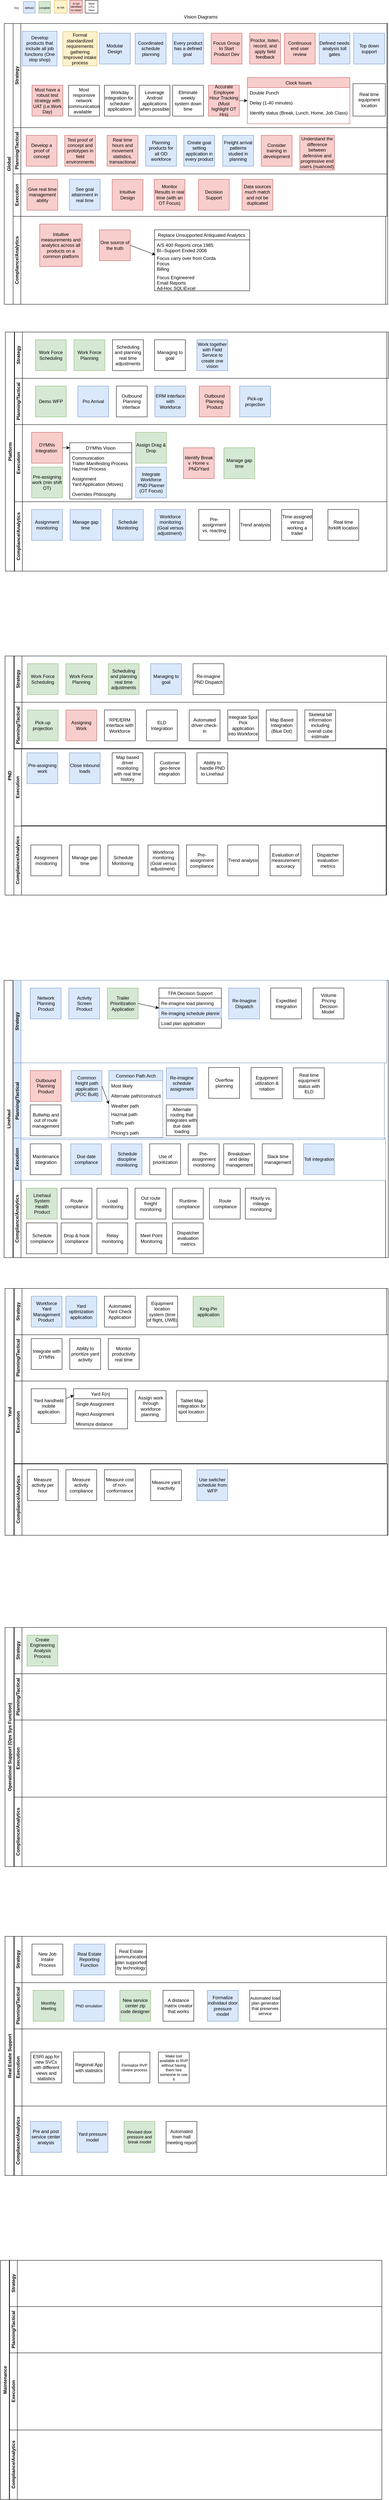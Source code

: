 <mxfile version="14.8.0" type="github">
  <diagram id="prtHgNgQTEPvFCAcTncT" name="Page-1">
    <mxGraphModel dx="1221" dy="645" grid="1" gridSize="10" guides="1" tooltips="1" connect="1" arrows="1" fold="1" page="1" pageScale="1" pageWidth="1169" pageHeight="827" math="0" shadow="0">
      <root>
        <mxCell id="0" />
        <mxCell id="1" parent="0" />
        <mxCell id="YpiswbPUXittL1wo25aG-7" value="Global" style="swimlane;horizontal=0;" parent="1" vertex="1">
          <mxGeometry x="80" y="80" width="995" height="728" as="geometry" />
        </mxCell>
        <mxCell id="YpiswbPUXittL1wo25aG-3" value="Strategy" style="swimlane;html=1;startSize=20;horizontal=0;" parent="YpiswbPUXittL1wo25aG-7" vertex="1">
          <mxGeometry x="23" width="970" height="270" as="geometry" />
        </mxCell>
        <mxCell id="aJCjJeXkYi-TB71Nvnjo-6" value="Develop products that include all job functions (One stop shop)" style="whiteSpace=wrap;html=1;aspect=fixed;fillColor=#dae8fc;strokeColor=#6c8ebf;" parent="YpiswbPUXittL1wo25aG-3" vertex="1">
          <mxGeometry x="24" y="20" width="90" height="90" as="geometry" />
        </mxCell>
        <mxCell id="aJCjJeXkYi-TB71Nvnjo-7" value="Modular Design" style="whiteSpace=wrap;html=1;aspect=fixed;fillColor=#dae8fc;strokeColor=#6c8ebf;" parent="YpiswbPUXittL1wo25aG-3" vertex="1">
          <mxGeometry x="224" y="25" width="80" height="80" as="geometry" />
        </mxCell>
        <mxCell id="aJCjJeXkYi-TB71Nvnjo-8" value="Coordinated schedule planning" style="whiteSpace=wrap;html=1;aspect=fixed;fillColor=#dae8fc;strokeColor=#6c8ebf;" parent="YpiswbPUXittL1wo25aG-3" vertex="1">
          <mxGeometry x="317" y="25" width="80" height="80" as="geometry" />
        </mxCell>
        <mxCell id="aJCjJeXkYi-TB71Nvnjo-10" value="Every product has a defined goal&amp;nbsp;" style="whiteSpace=wrap;html=1;aspect=fixed;fillColor=#dae8fc;strokeColor=#6c8ebf;" parent="YpiswbPUXittL1wo25aG-3" vertex="1">
          <mxGeometry x="414" y="25" width="80" height="80" as="geometry" />
        </mxCell>
        <mxCell id="aJCjJeXkYi-TB71Nvnjo-11" value="Focus Group to Start Product Dev" style="whiteSpace=wrap;html=1;aspect=fixed;fillColor=#f8cecc;strokeColor=#b85450;" parent="YpiswbPUXittL1wo25aG-3" vertex="1">
          <mxGeometry x="514" y="25" width="80" height="80" as="geometry" />
        </mxCell>
        <mxCell id="aJCjJeXkYi-TB71Nvnjo-12" value="Continuous end user review" style="whiteSpace=wrap;html=1;aspect=fixed;fillColor=#f8cecc;strokeColor=#b85450;" parent="YpiswbPUXittL1wo25aG-3" vertex="1">
          <mxGeometry x="704" y="25" width="80" height="80" as="geometry" />
        </mxCell>
        <mxCell id="aJCjJeXkYi-TB71Nvnjo-13" value="Defined needs analysis toll gates" style="whiteSpace=wrap;html=1;aspect=fixed;fillColor=#dae8fc;strokeColor=#6c8ebf;" parent="YpiswbPUXittL1wo25aG-3" vertex="1">
          <mxGeometry x="794" y="25" width="80" height="80" as="geometry" />
        </mxCell>
        <mxCell id="aJCjJeXkYi-TB71Nvnjo-21" value="Proctor, listen, record, and apply field feedback" style="whiteSpace=wrap;html=1;aspect=fixed;fillColor=#f8cecc;strokeColor=#b85450;" parent="YpiswbPUXittL1wo25aG-3" vertex="1">
          <mxGeometry x="614" y="25" width="80" height="80" as="geometry" />
        </mxCell>
        <mxCell id="aJCjJeXkYi-TB71Nvnjo-22" value="Formal standardized requirements gathering Improved intake process" style="whiteSpace=wrap;html=1;aspect=fixed;fillColor=#fff2cc;strokeColor=#d6b656;" parent="YpiswbPUXittL1wo25aG-3" vertex="1">
          <mxGeometry x="129" y="21" width="89" height="89" as="geometry" />
        </mxCell>
        <mxCell id="aJCjJeXkYi-TB71Nvnjo-31" value="Top down support" style="whiteSpace=wrap;html=1;aspect=fixed;fillColor=#dae8fc;strokeColor=#6c8ebf;" parent="YpiswbPUXittL1wo25aG-3" vertex="1">
          <mxGeometry x="884" y="25" width="80" height="80" as="geometry" />
        </mxCell>
        <mxCell id="aJCjJeXkYi-TB71Nvnjo-227" value="Most responsive network communication available&amp;nbsp;&amp;nbsp;" style="whiteSpace=wrap;html=1;aspect=fixed;" parent="YpiswbPUXittL1wo25aG-3" vertex="1">
          <mxGeometry x="144" y="160" width="80" height="80" as="geometry" />
        </mxCell>
        <mxCell id="aJCjJeXkYi-TB71Nvnjo-184" value="Workday integration for&amp;nbsp; scheduler applications" style="whiteSpace=wrap;html=1;aspect=fixed;" parent="YpiswbPUXittL1wo25aG-3" vertex="1">
          <mxGeometry x="237" y="160" width="80" height="80" as="geometry" />
        </mxCell>
        <mxCell id="aJCjJeXkYi-TB71Nvnjo-236" value="Leverage Android applications when possible" style="whiteSpace=wrap;html=1;aspect=fixed;" parent="YpiswbPUXittL1wo25aG-3" vertex="1">
          <mxGeometry x="327" y="160" width="80" height="80" as="geometry" />
        </mxCell>
        <mxCell id="aJCjJeXkYi-TB71Nvnjo-237" value="Eliminate weekly system down time" style="whiteSpace=wrap;html=1;aspect=fixed;" parent="YpiswbPUXittL1wo25aG-3" vertex="1">
          <mxGeometry x="414" y="160" width="80" height="80" as="geometry" />
        </mxCell>
        <mxCell id="aJCjJeXkYi-TB71Nvnjo-246" value="Accurate Employee Hour Tracking (Must highlight OT Hrs)" style="whiteSpace=wrap;html=1;aspect=fixed;fillColor=#f8cecc;strokeColor=#b85450;" parent="YpiswbPUXittL1wo25aG-3" vertex="1">
          <mxGeometry x="507" y="160" width="80" height="80" as="geometry" />
        </mxCell>
        <mxCell id="aJCjJeXkYi-TB71Nvnjo-247" value="Clock Issues" style="swimlane;fontStyle=0;childLayout=stackLayout;horizontal=1;startSize=26;horizontalStack=0;resizeParent=1;resizeParentMax=0;resizeLast=0;collapsible=1;marginBottom=0;fillColor=#f8cecc;strokeColor=#b85450;" parent="YpiswbPUXittL1wo25aG-3" vertex="1">
          <mxGeometry x="608" y="140" width="266" height="120" as="geometry">
            <mxRectangle x="587" y="140" width="258" height="26" as="alternateBounds" />
          </mxGeometry>
        </mxCell>
        <mxCell id="aJCjJeXkYi-TB71Nvnjo-248" value="Double Punch" style="text;strokeColor=none;fillColor=none;align=left;verticalAlign=top;spacingLeft=4;spacingRight=4;overflow=hidden;rotatable=0;points=[[0,0.5],[1,0.5]];portConstraint=eastwest;" parent="aJCjJeXkYi-TB71Nvnjo-247" vertex="1">
          <mxGeometry y="26" width="266" height="26" as="geometry" />
        </mxCell>
        <mxCell id="aJCjJeXkYi-TB71Nvnjo-249" value="Delay (1-40 minutes)" style="text;strokeColor=none;fillColor=none;align=left;verticalAlign=top;spacingLeft=4;spacingRight=4;overflow=hidden;rotatable=0;points=[[0,0.5],[1,0.5]];portConstraint=eastwest;" parent="aJCjJeXkYi-TB71Nvnjo-247" vertex="1">
          <mxGeometry y="52" width="266" height="26" as="geometry" />
        </mxCell>
        <mxCell id="aJCjJeXkYi-TB71Nvnjo-250" value="Identify status (Break, Lunch, Home, Job Class)&#xa;" style="text;strokeColor=none;fillColor=none;align=left;verticalAlign=top;spacingLeft=4;spacingRight=4;overflow=hidden;rotatable=0;points=[[0,0.5],[1,0.5]];portConstraint=eastwest;" parent="aJCjJeXkYi-TB71Nvnjo-247" vertex="1">
          <mxGeometry y="78" width="266" height="42" as="geometry" />
        </mxCell>
        <mxCell id="aJCjJeXkYi-TB71Nvnjo-245" style="edgeStyle=orthogonalEdgeStyle;rounded=0;orthogonalLoop=1;jettySize=auto;html=1;entryX=0;entryY=0.5;entryDx=0;entryDy=0;" parent="YpiswbPUXittL1wo25aG-3" source="aJCjJeXkYi-TB71Nvnjo-246" target="aJCjJeXkYi-TB71Nvnjo-247" edge="1">
          <mxGeometry relative="1" as="geometry" />
        </mxCell>
        <mxCell id="aJCjJeXkYi-TB71Nvnjo-251" value="Real time equipment location" style="whiteSpace=wrap;html=1;aspect=fixed;" parent="YpiswbPUXittL1wo25aG-3" vertex="1">
          <mxGeometry x="882" y="156" width="84" height="84" as="geometry" />
        </mxCell>
        <mxCell id="3CH9tLDlYlukdjww9sYy-1" value="Must have a robust test strategy with UAT (i.e.Work Day)" style="whiteSpace=wrap;html=1;aspect=fixed;fillColor=#f8cecc;strokeColor=#b85450;" parent="YpiswbPUXittL1wo25aG-3" vertex="1">
          <mxGeometry x="49" y="160" width="80" height="80" as="geometry" />
        </mxCell>
        <mxCell id="YpiswbPUXittL1wo25aG-10" value="Planning/Tactical" style="swimlane;html=1;startSize=20;horizontal=0;" parent="YpiswbPUXittL1wo25aG-7" vertex="1">
          <mxGeometry x="23" y="270" width="970" height="120" as="geometry" />
        </mxCell>
        <mxCell id="aJCjJeXkYi-TB71Nvnjo-14" value="Real time hours and movement statistics, transactional" style="whiteSpace=wrap;html=1;aspect=fixed;fillColor=#f8cecc;strokeColor=#b85450;" parent="YpiswbPUXittL1wo25aG-10" vertex="1">
          <mxGeometry x="244" y="20" width="80" height="80" as="geometry" />
        </mxCell>
        <mxCell id="aJCjJeXkYi-TB71Nvnjo-16" value="Planning products for all OD workforce" style="whiteSpace=wrap;html=1;aspect=fixed;fillColor=#dae8fc;strokeColor=#6c8ebf;" parent="YpiswbPUXittL1wo25aG-10" vertex="1">
          <mxGeometry x="344" y="20" width="80" height="80" as="geometry" />
        </mxCell>
        <mxCell id="aJCjJeXkYi-TB71Nvnjo-18" value="Freight arrival patterns studied in planning" style="whiteSpace=wrap;html=1;aspect=fixed;fillColor=#dae8fc;strokeColor=#6c8ebf;" parent="YpiswbPUXittL1wo25aG-10" vertex="1">
          <mxGeometry x="544" y="20" width="80" height="80" as="geometry" />
        </mxCell>
        <mxCell id="aJCjJeXkYi-TB71Nvnjo-20" value="Create goal setting application in every product" style="whiteSpace=wrap;html=1;aspect=fixed;fillColor=#dae8fc;strokeColor=#6c8ebf;" parent="YpiswbPUXittL1wo25aG-10" vertex="1">
          <mxGeometry x="443" y="20" width="80" height="80" as="geometry" />
        </mxCell>
        <mxCell id="aJCjJeXkYi-TB71Nvnjo-23" value="Develop a proof of concept" style="whiteSpace=wrap;html=1;aspect=fixed;fillColor=#f8cecc;strokeColor=#b85450;" parent="YpiswbPUXittL1wo25aG-10" vertex="1">
          <mxGeometry x="34" y="20" width="80" height="80" as="geometry" />
        </mxCell>
        <mxCell id="aJCjJeXkYi-TB71Nvnjo-24" value="Consider training in development" style="whiteSpace=wrap;html=1;aspect=fixed;fillColor=#f8cecc;strokeColor=#b85450;" parent="YpiswbPUXittL1wo25aG-10" vertex="1">
          <mxGeometry x="644" y="20" width="80" height="80" as="geometry" />
        </mxCell>
        <mxCell id="aJCjJeXkYi-TB71Nvnjo-26" value="Test proof of concept and prototypes in field environments" style="whiteSpace=wrap;html=1;aspect=fixed;fillColor=#f8cecc;strokeColor=#b85450;" parent="YpiswbPUXittL1wo25aG-10" vertex="1">
          <mxGeometry x="134" y="20" width="80" height="80" as="geometry" />
        </mxCell>
        <mxCell id="aJCjJeXkYi-TB71Nvnjo-27" value="Understand the difference between defensive and progressive end users (nuanced)" style="whiteSpace=wrap;html=1;aspect=fixed;fillColor=#f8cecc;strokeColor=#b85450;" parent="YpiswbPUXittL1wo25aG-10" vertex="1">
          <mxGeometry x="744" y="20" width="90" height="90" as="geometry" />
        </mxCell>
        <mxCell id="YpiswbPUXittL1wo25aG-18" value="Compliance/Analytics" style="swimlane;html=1;startSize=20;horizontal=0;" parent="YpiswbPUXittL1wo25aG-7" vertex="1">
          <mxGeometry x="23" y="500" width="967" height="228" as="geometry" />
        </mxCell>
        <mxCell id="aJCjJeXkYi-TB71Nvnjo-9" value="Intuitive measurements and analytics across all products on a common platform" style="whiteSpace=wrap;html=1;aspect=fixed;fillColor=#f8cecc;strokeColor=#b85450;" parent="YpiswbPUXittL1wo25aG-18" vertex="1">
          <mxGeometry x="69" y="20" width="110" height="110" as="geometry" />
        </mxCell>
        <mxCell id="aJCjJeXkYi-TB71Nvnjo-35" value="One source of the truth" style="whiteSpace=wrap;html=1;aspect=fixed;fillColor=#f8cecc;strokeColor=#b85450;" parent="YpiswbPUXittL1wo25aG-18" vertex="1">
          <mxGeometry x="224" y="35" width="80" height="80" as="geometry" />
        </mxCell>
        <mxCell id="aJCjJeXkYi-TB71Nvnjo-164" value="Replace Unsupported Antiquated Analytics " style="swimlane;fontStyle=0;childLayout=stackLayout;horizontal=1;startSize=26;horizontalStack=0;resizeParent=1;resizeParentMax=0;resizeLast=0;collapsible=1;marginBottom=0;" parent="YpiswbPUXittL1wo25aG-18" vertex="1">
          <mxGeometry x="367" y="35" width="247" height="158" as="geometry">
            <mxRectangle x="367" y="35" width="250" height="26" as="alternateBounds" />
          </mxGeometry>
        </mxCell>
        <mxCell id="aJCjJeXkYi-TB71Nvnjo-165" value="A/S 400 Reports circa 1985&#xa;BI--Support Ended 2008&#xa;" style="text;strokeColor=none;fillColor=none;align=left;verticalAlign=top;spacingLeft=4;spacingRight=4;overflow=hidden;rotatable=0;points=[[0,0.5],[1,0.5]];portConstraint=eastwest;" parent="aJCjJeXkYi-TB71Nvnjo-164" vertex="1">
          <mxGeometry y="26" width="247" height="34" as="geometry" />
        </mxCell>
        <mxCell id="aJCjJeXkYi-TB71Nvnjo-166" value="Focus carry over from Corda&#xa;Focus&#xa;Billing " style="text;strokeColor=none;fillColor=none;align=left;verticalAlign=top;spacingLeft=4;spacingRight=4;overflow=hidden;rotatable=0;points=[[0,0.5],[1,0.5]];portConstraint=eastwest;" parent="aJCjJeXkYi-TB71Nvnjo-164" vertex="1">
          <mxGeometry y="60" width="247" height="50" as="geometry" />
        </mxCell>
        <mxCell id="aJCjJeXkYi-TB71Nvnjo-167" value="Focus Engineered&#xa;Email Reports&#xa;Ad-Hoc SQL\Excel &#xa;&#xa;" style="text;strokeColor=none;fillColor=none;align=left;verticalAlign=top;spacingLeft=4;spacingRight=4;overflow=hidden;rotatable=0;points=[[0,0.5],[1,0.5]];portConstraint=eastwest;" parent="aJCjJeXkYi-TB71Nvnjo-164" vertex="1">
          <mxGeometry y="110" width="247" height="48" as="geometry" />
        </mxCell>
        <mxCell id="aJCjJeXkYi-TB71Nvnjo-168" value="" style="endArrow=classic;html=1;exitX=1;exitY=0.5;exitDx=0;exitDy=0;entryX=0.009;entryY=0.1;entryDx=0;entryDy=0;entryPerimeter=0;" parent="YpiswbPUXittL1wo25aG-18" source="aJCjJeXkYi-TB71Nvnjo-35" target="aJCjJeXkYi-TB71Nvnjo-166" edge="1">
          <mxGeometry width="50" height="50" relative="1" as="geometry">
            <mxPoint x="244" y="80" as="sourcePoint" />
            <mxPoint x="294" y="30" as="targetPoint" />
          </mxGeometry>
        </mxCell>
        <mxCell id="YpiswbPUXittL1wo25aG-33" value="Execution" style="swimlane;html=1;startSize=20;horizontal=0;" parent="YpiswbPUXittL1wo25aG-7" vertex="1">
          <mxGeometry x="23" y="390" width="970" height="110" as="geometry" />
        </mxCell>
        <mxCell id="aJCjJeXkYi-TB71Nvnjo-19" value="Give real time management ability" style="whiteSpace=wrap;html=1;aspect=fixed;fillColor=#f8cecc;strokeColor=#b85450;" parent="YpiswbPUXittL1wo25aG-33" vertex="1">
          <mxGeometry x="36" y="14" width="80" height="80" as="geometry" />
        </mxCell>
        <mxCell id="aJCjJeXkYi-TB71Nvnjo-17" value="See goal attainment in real time" style="whiteSpace=wrap;html=1;aspect=fixed;fillColor=#dae8fc;strokeColor=#6c8ebf;" parent="YpiswbPUXittL1wo25aG-33" vertex="1">
          <mxGeometry x="146" y="14" width="80" height="80" as="geometry" />
        </mxCell>
        <mxCell id="aJCjJeXkYi-TB71Nvnjo-28" value="Intuitive Design" style="whiteSpace=wrap;html=1;aspect=fixed;fillColor=#f8cecc;strokeColor=#b85450;" parent="YpiswbPUXittL1wo25aG-33" vertex="1">
          <mxGeometry x="257" y="14" width="80" height="80" as="geometry" />
        </mxCell>
        <mxCell id="aJCjJeXkYi-TB71Nvnjo-29" value="Monitor Results in real time (with an OT Focus)" style="whiteSpace=wrap;html=1;aspect=fixed;fillColor=#f8cecc;strokeColor=#b85450;" parent="YpiswbPUXittL1wo25aG-33" vertex="1">
          <mxGeometry x="366" y="14" width="80" height="80" as="geometry" />
        </mxCell>
        <mxCell id="aJCjJeXkYi-TB71Nvnjo-30" value="Decision Support" style="whiteSpace=wrap;html=1;aspect=fixed;fillColor=#f8cecc;strokeColor=#b85450;" parent="YpiswbPUXittL1wo25aG-33" vertex="1">
          <mxGeometry x="481" y="14" width="80" height="80" as="geometry" />
        </mxCell>
        <mxCell id="3CH9tLDlYlukdjww9sYy-4" value="Data sources much match and not be duplicated" style="whiteSpace=wrap;html=1;aspect=fixed;fillColor=#f8cecc;strokeColor=#b85450;" parent="YpiswbPUXittL1wo25aG-33" vertex="1">
          <mxGeometry x="594" y="14" width="80" height="80" as="geometry" />
        </mxCell>
        <mxCell id="YpiswbPUXittL1wo25aG-24" value="Platform" style="swimlane;horizontal=0;startSize=23;" parent="1" vertex="1">
          <mxGeometry x="83" y="880" width="990" height="620" as="geometry" />
        </mxCell>
        <mxCell id="YpiswbPUXittL1wo25aG-25" value="Strategy" style="swimlane;html=1;startSize=20;horizontal=0;" parent="YpiswbPUXittL1wo25aG-24" vertex="1">
          <mxGeometry x="24" width="970" height="120" as="geometry" />
        </mxCell>
        <mxCell id="YpiswbPUXittL1wo25aG-29" style="edgeStyle=orthogonalEdgeStyle;rounded=0;orthogonalLoop=1;jettySize=auto;html=1;exitX=1;exitY=0.5;exitDx=0;exitDy=0;entryX=0;entryY=0.5;entryDx=0;entryDy=0;" parent="YpiswbPUXittL1wo25aG-25" edge="1">
          <mxGeometry relative="1" as="geometry">
            <mxPoint x="236" y="60" as="targetPoint" />
          </mxGeometry>
        </mxCell>
        <mxCell id="aJCjJeXkYi-TB71Nvnjo-32" value="Work Force Planning" style="whiteSpace=wrap;html=1;aspect=fixed;fillColor=#d5e8d4;strokeColor=#82b366;" parent="YpiswbPUXittL1wo25aG-25" vertex="1">
          <mxGeometry x="154" y="20" width="80" height="80" as="geometry" />
        </mxCell>
        <mxCell id="aJCjJeXkYi-TB71Nvnjo-36" value="Work Force Scheduling" style="whiteSpace=wrap;html=1;aspect=fixed;fillColor=#d5e8d4;strokeColor=#82b366;" parent="YpiswbPUXittL1wo25aG-25" vertex="1">
          <mxGeometry x="54" y="20" width="80" height="80" as="geometry" />
        </mxCell>
        <mxCell id="aJCjJeXkYi-TB71Nvnjo-37" value="Scheduling and planning real time adjustments" style="whiteSpace=wrap;html=1;aspect=fixed;" parent="YpiswbPUXittL1wo25aG-25" vertex="1">
          <mxGeometry x="254" y="20" width="80" height="80" as="geometry" />
        </mxCell>
        <mxCell id="aJCjJeXkYi-TB71Nvnjo-38" value="Managing to goal" style="whiteSpace=wrap;html=1;aspect=fixed;" parent="YpiswbPUXittL1wo25aG-25" vertex="1">
          <mxGeometry x="363" y="20" width="80" height="80" as="geometry" />
        </mxCell>
        <mxCell id="Lt4m50y6TdpLlkC5ikHA-1" value="Work together with Field Service to create one vision" style="whiteSpace=wrap;html=1;aspect=fixed;fillColor=#dae8fc;strokeColor=#6c8ebf;" vertex="1" parent="YpiswbPUXittL1wo25aG-25">
          <mxGeometry x="473" y="20" width="80" height="80" as="geometry" />
        </mxCell>
        <mxCell id="YpiswbPUXittL1wo25aG-31" value="Planning/Tactical" style="swimlane;html=1;startSize=20;horizontal=0;" parent="YpiswbPUXittL1wo25aG-24" vertex="1">
          <mxGeometry x="24" y="120" width="966" height="120" as="geometry" />
        </mxCell>
        <mxCell id="aJCjJeXkYi-TB71Nvnjo-48" value="Demo WFP" style="whiteSpace=wrap;html=1;aspect=fixed;fillColor=#d5e8d4;strokeColor=#82b366;" parent="YpiswbPUXittL1wo25aG-31" vertex="1">
          <mxGeometry x="54" y="20" width="80" height="80" as="geometry" />
        </mxCell>
        <mxCell id="aJCjJeXkYi-TB71Nvnjo-57" value="Pro Arrival" style="whiteSpace=wrap;html=1;aspect=fixed;fillColor=#dae8fc;strokeColor=#6c8ebf;" parent="YpiswbPUXittL1wo25aG-31" vertex="1">
          <mxGeometry x="164" y="20" width="80" height="80" as="geometry" />
        </mxCell>
        <mxCell id="aJCjJeXkYi-TB71Nvnjo-60" value="Outbound Planning Product" style="whiteSpace=wrap;html=1;aspect=fixed;fillColor=#f8cecc;strokeColor=#b85450;" parent="YpiswbPUXittL1wo25aG-31" vertex="1">
          <mxGeometry x="479" y="20" width="80" height="80" as="geometry" />
        </mxCell>
        <mxCell id="aJCjJeXkYi-TB71Nvnjo-64" value="ERM interface with Workforce" style="whiteSpace=wrap;html=1;aspect=fixed;fillColor=#dae8fc;strokeColor=#6c8ebf;" parent="YpiswbPUXittL1wo25aG-31" vertex="1">
          <mxGeometry x="364" y="20" width="80" height="80" as="geometry" />
        </mxCell>
        <mxCell id="aJCjJeXkYi-TB71Nvnjo-65" value="Outbound Planning interface&amp;nbsp;" style="whiteSpace=wrap;html=1;aspect=fixed;" parent="YpiswbPUXittL1wo25aG-31" vertex="1">
          <mxGeometry x="264" y="20" width="80" height="80" as="geometry" />
        </mxCell>
        <mxCell id="aJCjJeXkYi-TB71Nvnjo-81" value="Pick-up projection" style="whiteSpace=wrap;html=1;aspect=fixed;fillColor=#dae8fc;strokeColor=#6c8ebf;" parent="YpiswbPUXittL1wo25aG-31" vertex="1">
          <mxGeometry x="584" y="20" width="80" height="80" as="geometry" />
        </mxCell>
        <mxCell id="YpiswbPUXittL1wo25aG-32" value="Compliance/Analytics" style="swimlane;html=1;startSize=20;horizontal=0;" parent="YpiswbPUXittL1wo25aG-24" vertex="1">
          <mxGeometry x="24" y="440" width="966" height="180" as="geometry" />
        </mxCell>
        <mxCell id="YpiswbPUXittL1wo25aG-14" value="Execution" style="swimlane;html=1;startSize=20;horizontal=0;" parent="YpiswbPUXittL1wo25aG-32" vertex="1">
          <mxGeometry y="-200" width="966" height="200" as="geometry" />
        </mxCell>
        <mxCell id="aJCjJeXkYi-TB71Nvnjo-39" value="DYMNs Integration&amp;nbsp;" style="whiteSpace=wrap;html=1;aspect=fixed;fillColor=#f8cecc;strokeColor=#b85450;" parent="YpiswbPUXittL1wo25aG-14" vertex="1">
          <mxGeometry x="44" y="20" width="80" height="80" as="geometry" />
        </mxCell>
        <mxCell id="aJCjJeXkYi-TB71Nvnjo-49" value="Assign Drag &amp;amp; Drop" style="whiteSpace=wrap;html=1;aspect=fixed;fillColor=#d5e8d4;strokeColor=#82b366;" parent="YpiswbPUXittL1wo25aG-14" vertex="1">
          <mxGeometry x="314" y="20" width="80" height="80" as="geometry" />
        </mxCell>
        <mxCell id="aJCjJeXkYi-TB71Nvnjo-55" value="Pre-assigning work (min shift OT)" style="whiteSpace=wrap;html=1;aspect=fixed;fillColor=#d5e8d4;strokeColor=#82b366;" parent="YpiswbPUXittL1wo25aG-14" vertex="1">
          <mxGeometry x="44" y="110" width="80" height="80" as="geometry" />
        </mxCell>
        <mxCell id="aJCjJeXkYi-TB71Nvnjo-56" value="Manage gap time" style="whiteSpace=wrap;html=1;aspect=fixed;fillColor=#d5e8d4;strokeColor=#82b366;" parent="YpiswbPUXittL1wo25aG-14" vertex="1">
          <mxGeometry x="543" y="60" width="80" height="80" as="geometry" />
        </mxCell>
        <mxCell id="aJCjJeXkYi-TB71Nvnjo-59" value="Identify Break v. Home v. PND/Yard" style="whiteSpace=wrap;html=1;aspect=fixed;fillColor=#f8cecc;strokeColor=#b85450;" parent="YpiswbPUXittL1wo25aG-14" vertex="1">
          <mxGeometry x="438" y="60" width="80" height="80" as="geometry" />
        </mxCell>
        <mxCell id="aJCjJeXkYi-TB71Nvnjo-173" value="DYMNs Vision" style="swimlane;fontStyle=0;childLayout=stackLayout;horizontal=1;startSize=26;horizontalStack=0;resizeParent=1;resizeParentMax=0;resizeLast=0;collapsible=1;marginBottom=0;" parent="YpiswbPUXittL1wo25aG-14" vertex="1">
          <mxGeometry x="143" y="47" width="161" height="146" as="geometry">
            <mxRectangle x="143" y="47" width="157" height="26" as="alternateBounds" />
          </mxGeometry>
        </mxCell>
        <mxCell id="aJCjJeXkYi-TB71Nvnjo-174" value="Communication&#xa;Trailer Manifesting Process&#xa;Hazmat Process " style="text;strokeColor=none;fillColor=none;align=left;verticalAlign=top;spacingLeft=4;spacingRight=4;overflow=hidden;rotatable=0;points=[[0,0.5],[1,0.5]];portConstraint=eastwest;" parent="aJCjJeXkYi-TB71Nvnjo-173" vertex="1">
          <mxGeometry y="26" width="161" height="54" as="geometry" />
        </mxCell>
        <mxCell id="aJCjJeXkYi-TB71Nvnjo-175" value="Assignment&#xa;Yard Application (Moves)" style="text;strokeColor=none;fillColor=none;align=left;verticalAlign=top;spacingLeft=4;spacingRight=4;overflow=hidden;rotatable=0;points=[[0,0.5],[1,0.5]];portConstraint=eastwest;" parent="aJCjJeXkYi-TB71Nvnjo-173" vertex="1">
          <mxGeometry y="80" width="161" height="40" as="geometry" />
        </mxCell>
        <mxCell id="aJCjJeXkYi-TB71Nvnjo-176" value="Overrides Philosophy" style="text;strokeColor=none;fillColor=none;align=left;verticalAlign=top;spacingLeft=4;spacingRight=4;overflow=hidden;rotatable=0;points=[[0,0.5],[1,0.5]];portConstraint=eastwest;" parent="aJCjJeXkYi-TB71Nvnjo-173" vertex="1">
          <mxGeometry y="120" width="161" height="26" as="geometry" />
        </mxCell>
        <mxCell id="aJCjJeXkYi-TB71Nvnjo-178" value="Integrate Workforce PND Planner (OT Focus)" style="whiteSpace=wrap;html=1;aspect=fixed;fillColor=#dae8fc;strokeColor=#6c8ebf;" parent="YpiswbPUXittL1wo25aG-14" vertex="1">
          <mxGeometry x="314" y="110" width="80" height="80" as="geometry" />
        </mxCell>
        <mxCell id="aJCjJeXkYi-TB71Nvnjo-54" value="Assignment monitoring" style="whiteSpace=wrap;html=1;aspect=fixed;fillColor=#dae8fc;strokeColor=#6c8ebf;" parent="YpiswbPUXittL1wo25aG-32" vertex="1">
          <mxGeometry x="44" y="20" width="80" height="80" as="geometry" />
        </mxCell>
        <mxCell id="aJCjJeXkYi-TB71Nvnjo-53" value="Manage gap time" style="whiteSpace=wrap;html=1;aspect=fixed;fillColor=#dae8fc;strokeColor=#6c8ebf;" parent="YpiswbPUXittL1wo25aG-32" vertex="1">
          <mxGeometry x="144" y="20" width="80" height="80" as="geometry" />
        </mxCell>
        <mxCell id="aJCjJeXkYi-TB71Nvnjo-67" value="Schedule Monitoring&amp;nbsp;" style="whiteSpace=wrap;html=1;aspect=fixed;fillColor=#dae8fc;strokeColor=#6c8ebf;" parent="YpiswbPUXittL1wo25aG-32" vertex="1">
          <mxGeometry x="254" y="20" width="80" height="80" as="geometry" />
        </mxCell>
        <mxCell id="aJCjJeXkYi-TB71Nvnjo-68" value="Workforce monitoring (Goal versus adjustment)&amp;nbsp;" style="whiteSpace=wrap;html=1;aspect=fixed;fillColor=#dae8fc;strokeColor=#6c8ebf;" parent="YpiswbPUXittL1wo25aG-32" vertex="1">
          <mxGeometry x="364" y="20" width="80" height="80" as="geometry" />
        </mxCell>
        <mxCell id="aJCjJeXkYi-TB71Nvnjo-69" value="Pre-assignment vs. reacting" style="whiteSpace=wrap;html=1;aspect=fixed;" parent="YpiswbPUXittL1wo25aG-32" vertex="1">
          <mxGeometry x="478" y="20" width="80" height="80" as="geometry" />
        </mxCell>
        <mxCell id="aJCjJeXkYi-TB71Nvnjo-70" value="Time assigned versus working a trailer" style="whiteSpace=wrap;html=1;aspect=fixed;" parent="YpiswbPUXittL1wo25aG-32" vertex="1">
          <mxGeometry x="693" y="20" width="80" height="80" as="geometry" />
        </mxCell>
        <mxCell id="aJCjJeXkYi-TB71Nvnjo-71" value="Trend analysis" style="whiteSpace=wrap;html=1;aspect=fixed;" parent="YpiswbPUXittL1wo25aG-32" vertex="1">
          <mxGeometry x="584" y="20" width="80" height="80" as="geometry" />
        </mxCell>
        <mxCell id="aJCjJeXkYi-TB71Nvnjo-226" value="Real time forklift location" style="whiteSpace=wrap;html=1;aspect=fixed;" parent="YpiswbPUXittL1wo25aG-32" vertex="1">
          <mxGeometry x="813" y="20" width="80" height="80" as="geometry" />
        </mxCell>
        <mxCell id="YpiswbPUXittL1wo25aG-34" value="PND" style="swimlane;horizontal=0;" parent="1" vertex="1">
          <mxGeometry x="82" y="1720" width="990" height="620" as="geometry" />
        </mxCell>
        <mxCell id="YpiswbPUXittL1wo25aG-35" value="Strategy" style="swimlane;html=1;startSize=20;horizontal=0;" parent="YpiswbPUXittL1wo25aG-34" vertex="1">
          <mxGeometry x="24" width="966" height="120" as="geometry" />
        </mxCell>
        <mxCell id="aJCjJeXkYi-TB71Nvnjo-76" value="Work Force Planning" style="whiteSpace=wrap;html=1;aspect=fixed;fillColor=#d5e8d4;strokeColor=#82b366;" parent="YpiswbPUXittL1wo25aG-35" vertex="1">
          <mxGeometry x="134" y="20" width="80" height="80" as="geometry" />
        </mxCell>
        <mxCell id="aJCjJeXkYi-TB71Nvnjo-77" value="Work Force Scheduling" style="whiteSpace=wrap;html=1;aspect=fixed;fillColor=#d5e8d4;strokeColor=#82b366;" parent="YpiswbPUXittL1wo25aG-35" vertex="1">
          <mxGeometry x="34" y="20" width="80" height="80" as="geometry" />
        </mxCell>
        <mxCell id="aJCjJeXkYi-TB71Nvnjo-78" value="Scheduling and planning real time adjustments" style="whiteSpace=wrap;html=1;aspect=fixed;fillColor=#d5e8d4;strokeColor=#82b366;" parent="YpiswbPUXittL1wo25aG-35" vertex="1">
          <mxGeometry x="244" y="20" width="80" height="80" as="geometry" />
        </mxCell>
        <mxCell id="aJCjJeXkYi-TB71Nvnjo-79" value="Managing to goal" style="whiteSpace=wrap;html=1;aspect=fixed;fillColor=#dae8fc;strokeColor=#6c8ebf;" parent="YpiswbPUXittL1wo25aG-35" vertex="1">
          <mxGeometry x="354" y="20" width="80" height="80" as="geometry" />
        </mxCell>
        <mxCell id="aJCjJeXkYi-TB71Nvnjo-93" value="Re-imagine PND Dispatch" style="whiteSpace=wrap;html=1;aspect=fixed;" parent="YpiswbPUXittL1wo25aG-35" vertex="1">
          <mxGeometry x="464" y="20" width="80" height="80" as="geometry" />
        </mxCell>
        <mxCell id="YpiswbPUXittL1wo25aG-41" value="Planning/Tactical" style="swimlane;html=1;startSize=20;horizontal=0;" parent="YpiswbPUXittL1wo25aG-34" vertex="1">
          <mxGeometry x="24" y="120" width="966" height="120" as="geometry" />
        </mxCell>
        <mxCell id="aJCjJeXkYi-TB71Nvnjo-80" value="Pick-up projection" style="whiteSpace=wrap;html=1;aspect=fixed;fillColor=#d5e8d4;strokeColor=#82b366;" parent="YpiswbPUXittL1wo25aG-41" vertex="1">
          <mxGeometry x="34" y="20" width="80" height="80" as="geometry" />
        </mxCell>
        <mxCell id="aJCjJeXkYi-TB71Nvnjo-82" value="Assigning Work" style="whiteSpace=wrap;html=1;aspect=fixed;fillColor=#f8cecc;strokeColor=#b85450;" parent="YpiswbPUXittL1wo25aG-41" vertex="1">
          <mxGeometry x="134" y="20" width="80" height="80" as="geometry" />
        </mxCell>
        <mxCell id="aJCjJeXkYi-TB71Nvnjo-83" value="RPE/ERM interface with Workforce" style="whiteSpace=wrap;html=1;aspect=fixed;" parent="YpiswbPUXittL1wo25aG-41" vertex="1">
          <mxGeometry x="234" y="20" width="80" height="80" as="geometry" />
        </mxCell>
        <mxCell id="aJCjJeXkYi-TB71Nvnjo-91" value="ELD Integration" style="whiteSpace=wrap;html=1;aspect=fixed;" parent="YpiswbPUXittL1wo25aG-41" vertex="1">
          <mxGeometry x="343" y="20" width="80" height="80" as="geometry" />
        </mxCell>
        <mxCell id="aJCjJeXkYi-TB71Nvnjo-92" value="Automated driver check-in" style="whiteSpace=wrap;html=1;aspect=fixed;" parent="YpiswbPUXittL1wo25aG-41" vertex="1">
          <mxGeometry x="454" y="20" width="80" height="80" as="geometry" />
        </mxCell>
        <mxCell id="aJCjJeXkYi-TB71Nvnjo-94" value="Integrate Spot Pick application into Workforce" style="whiteSpace=wrap;html=1;aspect=fixed;" parent="YpiswbPUXittL1wo25aG-41" vertex="1">
          <mxGeometry x="554" y="20" width="80" height="80" as="geometry" />
        </mxCell>
        <mxCell id="aJCjJeXkYi-TB71Nvnjo-96" value="Map Based Integration (Blue Dot)" style="whiteSpace=wrap;html=1;aspect=fixed;" parent="YpiswbPUXittL1wo25aG-41" vertex="1">
          <mxGeometry x="654" y="20" width="80" height="80" as="geometry" />
        </mxCell>
        <mxCell id="aJCjJeXkYi-TB71Nvnjo-97" value="Skeletal bill information including overall cube estimate" style="whiteSpace=wrap;html=1;aspect=fixed;" parent="YpiswbPUXittL1wo25aG-41" vertex="1">
          <mxGeometry x="754" y="20" width="80" height="80" as="geometry" />
        </mxCell>
        <mxCell id="YpiswbPUXittL1wo25aG-42" value="Compliance/Analytics" style="swimlane;html=1;startSize=20;horizontal=0;" parent="YpiswbPUXittL1wo25aG-34" vertex="1">
          <mxGeometry x="23" y="440" width="966" height="180" as="geometry" />
        </mxCell>
        <mxCell id="YpiswbPUXittL1wo25aG-43" value="Execution" style="swimlane;html=1;startSize=20;horizontal=0;" parent="YpiswbPUXittL1wo25aG-42" vertex="1">
          <mxGeometry y="-199" width="966" height="200" as="geometry" />
        </mxCell>
        <mxCell id="aJCjJeXkYi-TB71Nvnjo-84" value="Pre-assigning work" style="whiteSpace=wrap;html=1;aspect=fixed;fillColor=#dae8fc;strokeColor=#6c8ebf;" parent="YpiswbPUXittL1wo25aG-43" vertex="1">
          <mxGeometry x="34" y="10" width="80" height="80" as="geometry" />
        </mxCell>
        <mxCell id="aJCjJeXkYi-TB71Nvnjo-98" value="Close inbound loads" style="whiteSpace=wrap;html=1;aspect=fixed;fillColor=#dae8fc;strokeColor=#6c8ebf;" parent="YpiswbPUXittL1wo25aG-43" vertex="1">
          <mxGeometry x="144" y="10" width="80" height="80" as="geometry" />
        </mxCell>
        <mxCell id="aJCjJeXkYi-TB71Nvnjo-101" value="Map based driver monitoring with real time history" style="whiteSpace=wrap;html=1;aspect=fixed;" parent="YpiswbPUXittL1wo25aG-43" vertex="1">
          <mxGeometry x="255" y="10" width="80" height="80" as="geometry" />
        </mxCell>
        <mxCell id="aJCjJeXkYi-TB71Nvnjo-102" value="Customer geo-fence integration&amp;nbsp;" style="whiteSpace=wrap;html=1;aspect=fixed;" parent="YpiswbPUXittL1wo25aG-43" vertex="1">
          <mxGeometry x="365" y="10" width="80" height="80" as="geometry" />
        </mxCell>
        <mxCell id="aJCjJeXkYi-TB71Nvnjo-104" value="Ability to handle PND to Linehaul" style="whiteSpace=wrap;html=1;aspect=fixed;" parent="YpiswbPUXittL1wo25aG-43" vertex="1">
          <mxGeometry x="475" y="10" width="80" height="80" as="geometry" />
        </mxCell>
        <mxCell id="aJCjJeXkYi-TB71Nvnjo-85" value="Assignment monitoring" style="whiteSpace=wrap;html=1;aspect=fixed;" parent="YpiswbPUXittL1wo25aG-42" vertex="1">
          <mxGeometry x="44" y="50" width="80" height="80" as="geometry" />
        </mxCell>
        <mxCell id="aJCjJeXkYi-TB71Nvnjo-86" value="Manage gap time" style="whiteSpace=wrap;html=1;aspect=fixed;" parent="YpiswbPUXittL1wo25aG-42" vertex="1">
          <mxGeometry x="144" y="50" width="80" height="80" as="geometry" />
        </mxCell>
        <mxCell id="aJCjJeXkYi-TB71Nvnjo-87" value="Schedule Monitoring&amp;nbsp;" style="whiteSpace=wrap;html=1;aspect=fixed;" parent="YpiswbPUXittL1wo25aG-42" vertex="1">
          <mxGeometry x="244" y="50" width="80" height="80" as="geometry" />
        </mxCell>
        <mxCell id="aJCjJeXkYi-TB71Nvnjo-88" value="Workforce monitoring (Goal versus adjustment)&amp;nbsp;" style="whiteSpace=wrap;html=1;aspect=fixed;" parent="YpiswbPUXittL1wo25aG-42" vertex="1">
          <mxGeometry x="348" y="50" width="80" height="80" as="geometry" />
        </mxCell>
        <mxCell id="aJCjJeXkYi-TB71Nvnjo-89" value="Pre-assignment compliance" style="whiteSpace=wrap;html=1;aspect=fixed;" parent="YpiswbPUXittL1wo25aG-42" vertex="1">
          <mxGeometry x="448" y="50" width="80" height="80" as="geometry" />
        </mxCell>
        <mxCell id="aJCjJeXkYi-TB71Nvnjo-90" value="Trend analysis" style="whiteSpace=wrap;html=1;aspect=fixed;" parent="YpiswbPUXittL1wo25aG-42" vertex="1">
          <mxGeometry x="555" y="50" width="80" height="80" as="geometry" />
        </mxCell>
        <mxCell id="aJCjJeXkYi-TB71Nvnjo-103" value="Evaluation of measurement accuracy" style="whiteSpace=wrap;html=1;aspect=fixed;" parent="YpiswbPUXittL1wo25aG-42" vertex="1">
          <mxGeometry x="665" y="50" width="80" height="80" as="geometry" />
        </mxCell>
        <mxCell id="aJCjJeXkYi-TB71Nvnjo-105" value="Dispatcher evaluation metrics" style="whiteSpace=wrap;html=1;aspect=fixed;" parent="YpiswbPUXittL1wo25aG-42" vertex="1">
          <mxGeometry x="775" y="50" width="80" height="80" as="geometry" />
        </mxCell>
        <mxCell id="YpiswbPUXittL1wo25aG-53" value="Linehaul" style="swimlane;horizontal=0;" parent="1" vertex="1">
          <mxGeometry x="79.5" y="2561" width="997" height="719" as="geometry" />
        </mxCell>
        <mxCell id="YpiswbPUXittL1wo25aG-54" value="Strategy" style="swimlane;html=1;startSize=20;horizontal=0;fillColor=#dae8fc;strokeColor=#6c8ebf;" parent="YpiswbPUXittL1wo25aG-53" vertex="1">
          <mxGeometry x="24" width="969" height="214" as="geometry" />
        </mxCell>
        <mxCell id="aJCjJeXkYi-TB71Nvnjo-106" value="Activity Screen Product" style="whiteSpace=wrap;html=1;aspect=fixed;fillColor=#dae8fc;strokeColor=#6c8ebf;" parent="YpiswbPUXittL1wo25aG-54" vertex="1">
          <mxGeometry x="144" y="20" width="80" height="80" as="geometry" />
        </mxCell>
        <mxCell id="aJCjJeXkYi-TB71Nvnjo-107" value="Trailer Prioritization Application" style="whiteSpace=wrap;html=1;aspect=fixed;fillColor=#d5e8d4;strokeColor=#82b366;" parent="YpiswbPUXittL1wo25aG-54" vertex="1">
          <mxGeometry x="244" y="20" width="80" height="80" as="geometry" />
        </mxCell>
        <mxCell id="aJCjJeXkYi-TB71Nvnjo-108" value="Network Planning Product" style="whiteSpace=wrap;html=1;aspect=fixed;fillColor=#dae8fc;strokeColor=#6c8ebf;" parent="YpiswbPUXittL1wo25aG-54" vertex="1">
          <mxGeometry x="44" y="20" width="80" height="80" as="geometry" />
        </mxCell>
        <mxCell id="aJCjJeXkYi-TB71Nvnjo-110" value="Re-Imagine Dispatch" style="whiteSpace=wrap;html=1;aspect=fixed;fillColor=#dae8fc;strokeColor=#6c8ebf;" parent="YpiswbPUXittL1wo25aG-54" vertex="1">
          <mxGeometry x="559" y="20" width="80" height="80" as="geometry" />
        </mxCell>
        <mxCell id="aJCjJeXkYi-TB71Nvnjo-113" value="Expedited integration" style="whiteSpace=wrap;html=1;aspect=fixed;" parent="YpiswbPUXittL1wo25aG-54" vertex="1">
          <mxGeometry x="668" y="20" width="80" height="80" as="geometry" />
        </mxCell>
        <mxCell id="aJCjJeXkYi-TB71Nvnjo-114" value="Volume Pricing Decision Model&amp;nbsp;" style="whiteSpace=wrap;html=1;aspect=fixed;" parent="YpiswbPUXittL1wo25aG-54" vertex="1">
          <mxGeometry x="778" y="20" width="80" height="80" as="geometry" />
        </mxCell>
        <mxCell id="aJCjJeXkYi-TB71Nvnjo-252" value="TPA Decision Support" style="swimlane;fontStyle=0;childLayout=stackLayout;horizontal=1;startSize=26;horizontalStack=0;resizeParent=1;resizeParentMax=0;resizeLast=0;collapsible=1;marginBottom=0;" parent="YpiswbPUXittL1wo25aG-54" vertex="1">
          <mxGeometry x="378" y="20" width="162" height="104" as="geometry">
            <mxRectangle x="378" y="20" width="150" height="26" as="alternateBounds" />
          </mxGeometry>
        </mxCell>
        <mxCell id="aJCjJeXkYi-TB71Nvnjo-253" value="Re-imagine load planning" style="text;strokeColor=none;fillColor=none;align=left;verticalAlign=top;spacingLeft=4;spacingRight=4;overflow=hidden;rotatable=0;points=[[0,0.5],[1,0.5]];portConstraint=eastwest;" parent="aJCjJeXkYi-TB71Nvnjo-252" vertex="1">
          <mxGeometry y="26" width="162" height="26" as="geometry" />
        </mxCell>
        <mxCell id="aJCjJeXkYi-TB71Nvnjo-254" value="Re-imaging schedule planning&#xa;" style="text;strokeColor=#6c8ebf;fillColor=#dae8fc;align=left;verticalAlign=top;spacingLeft=4;spacingRight=4;overflow=hidden;rotatable=0;points=[[0,0.5],[1,0.5]];portConstraint=eastwest;" parent="aJCjJeXkYi-TB71Nvnjo-252" vertex="1">
          <mxGeometry y="52" width="162" height="26" as="geometry" />
        </mxCell>
        <mxCell id="aJCjJeXkYi-TB71Nvnjo-255" value="Load plan application" style="text;strokeColor=none;fillColor=none;align=left;verticalAlign=top;spacingLeft=4;spacingRight=4;overflow=hidden;rotatable=0;points=[[0,0.5],[1,0.5]];portConstraint=eastwest;" parent="aJCjJeXkYi-TB71Nvnjo-252" vertex="1">
          <mxGeometry y="78" width="162" height="26" as="geometry" />
        </mxCell>
        <mxCell id="aJCjJeXkYi-TB71Nvnjo-256" value="" style="endArrow=classic;html=1;entryX=0;entryY=0.5;entryDx=0;entryDy=0;exitX=1;exitY=0.5;exitDx=0;exitDy=0;" parent="YpiswbPUXittL1wo25aG-54" source="aJCjJeXkYi-TB71Nvnjo-107" target="aJCjJeXkYi-TB71Nvnjo-252" edge="1">
          <mxGeometry width="50" height="50" relative="1" as="geometry">
            <mxPoint x="328" y="59" as="sourcePoint" />
            <mxPoint x="328" y="49" as="targetPoint" />
          </mxGeometry>
        </mxCell>
        <mxCell id="YpiswbPUXittL1wo25aG-55" value="Planning/Tactical" style="swimlane;html=1;startSize=20;horizontal=0;fillColor=#dae8fc;strokeColor=#6c8ebf;" parent="YpiswbPUXittL1wo25aG-53" vertex="1">
          <mxGeometry x="24" y="214" width="963" height="199" as="geometry" />
        </mxCell>
        <mxCell id="aJCjJeXkYi-TB71Nvnjo-66" value="Outbound Planning Product" style="whiteSpace=wrap;html=1;aspect=fixed;fillColor=#f8cecc;strokeColor=#b85450;" parent="YpiswbPUXittL1wo25aG-55" vertex="1">
          <mxGeometry x="44" y="20" width="80" height="80" as="geometry" />
        </mxCell>
        <mxCell id="aJCjJeXkYi-TB71Nvnjo-115" value="Common freight path application (POC Built)" style="whiteSpace=wrap;html=1;aspect=fixed;fillColor=#dae8fc;strokeColor=#6c8ebf;" parent="YpiswbPUXittL1wo25aG-55" vertex="1">
          <mxGeometry x="150" y="20" width="80" height="80" as="geometry" />
        </mxCell>
        <mxCell id="aJCjJeXkYi-TB71Nvnjo-116" value="Alternate routing that integrates with due date loading" style="whiteSpace=wrap;html=1;aspect=fixed;" parent="YpiswbPUXittL1wo25aG-55" vertex="1">
          <mxGeometry x="397" y="109" width="80" height="80" as="geometry" />
        </mxCell>
        <mxCell id="aJCjJeXkYi-TB71Nvnjo-117" value="Re-imagine schedule assignment" style="whiteSpace=wrap;html=1;aspect=fixed;fillColor=#dae8fc;strokeColor=#6c8ebf;" parent="YpiswbPUXittL1wo25aG-55" vertex="1">
          <mxGeometry x="397" y="13" width="80" height="80" as="geometry" />
        </mxCell>
        <mxCell id="aJCjJeXkYi-TB71Nvnjo-120" value="Overflow planning" style="whiteSpace=wrap;html=1;aspect=fixed;" parent="YpiswbPUXittL1wo25aG-55" vertex="1">
          <mxGeometry x="507" y="12" width="80" height="80" as="geometry" />
        </mxCell>
        <mxCell id="aJCjJeXkYi-TB71Nvnjo-121" value="Bullwhip and out of route management" style="whiteSpace=wrap;html=1;aspect=fixed;" parent="YpiswbPUXittL1wo25aG-55" vertex="1">
          <mxGeometry x="44" y="109" width="80" height="80" as="geometry" />
        </mxCell>
        <mxCell id="aJCjJeXkYi-TB71Nvnjo-123" value="Equipment utilization &amp;amp; rotation" style="whiteSpace=wrap;html=1;aspect=fixed;" parent="YpiswbPUXittL1wo25aG-55" vertex="1">
          <mxGeometry x="617" y="12" width="81" height="81" as="geometry" />
        </mxCell>
        <mxCell id="aJCjJeXkYi-TB71Nvnjo-125" value="Real time equipment status with ELD" style="whiteSpace=wrap;html=1;aspect=fixed;" parent="YpiswbPUXittL1wo25aG-55" vertex="1">
          <mxGeometry x="727" y="13" width="80" height="80" as="geometry" />
        </mxCell>
        <mxCell id="aJCjJeXkYi-TB71Nvnjo-258" value="Common Path Arch" style="swimlane;fontStyle=0;childLayout=stackLayout;horizontal=1;startSize=26;horizontalStack=0;resizeParent=1;resizeParentMax=0;resizeLast=0;collapsible=1;marginBottom=0;fillColor=#dae8fc;strokeColor=#6c8ebf;" parent="YpiswbPUXittL1wo25aG-55" vertex="1">
          <mxGeometry x="248" y="20" width="140" height="174" as="geometry">
            <mxRectangle x="248" y="25" width="132" height="26" as="alternateBounds" />
          </mxGeometry>
        </mxCell>
        <mxCell id="aJCjJeXkYi-TB71Nvnjo-259" value="Most likely" style="text;strokeColor=none;fillColor=none;align=left;verticalAlign=top;spacingLeft=4;spacingRight=4;overflow=hidden;rotatable=0;points=[[0,0.5],[1,0.5]];portConstraint=eastwest;" parent="aJCjJeXkYi-TB71Nvnjo-258" vertex="1">
          <mxGeometry y="26" width="140" height="26" as="geometry" />
        </mxCell>
        <mxCell id="aJCjJeXkYi-TB71Nvnjo-260" value="Alternate path/construction" style="text;strokeColor=none;fillColor=none;align=left;verticalAlign=top;spacingLeft=4;spacingRight=4;overflow=hidden;rotatable=0;points=[[0,0.5],[1,0.5]];portConstraint=eastwest;" parent="aJCjJeXkYi-TB71Nvnjo-258" vertex="1">
          <mxGeometry y="52" width="140" height="26" as="geometry" />
        </mxCell>
        <mxCell id="aJCjJeXkYi-TB71Nvnjo-261" value="Weather path" style="text;strokeColor=none;fillColor=none;align=left;verticalAlign=top;spacingLeft=4;spacingRight=4;overflow=hidden;rotatable=0;points=[[0,0.5],[1,0.5]];portConstraint=eastwest;" parent="aJCjJeXkYi-TB71Nvnjo-258" vertex="1">
          <mxGeometry y="78" width="140" height="22" as="geometry" />
        </mxCell>
        <mxCell id="aJCjJeXkYi-TB71Nvnjo-267" value="Hazmat path" style="text;strokeColor=none;fillColor=none;align=left;verticalAlign=top;spacingLeft=4;spacingRight=4;overflow=hidden;rotatable=0;points=[[0,0.5],[1,0.5]];portConstraint=eastwest;" parent="aJCjJeXkYi-TB71Nvnjo-258" vertex="1">
          <mxGeometry y="100" width="140" height="22" as="geometry" />
        </mxCell>
        <mxCell id="aJCjJeXkYi-TB71Nvnjo-266" value="Traffic path" style="text;strokeColor=none;fillColor=none;align=left;verticalAlign=top;spacingLeft=4;spacingRight=4;overflow=hidden;rotatable=0;points=[[0,0.5],[1,0.5]];portConstraint=eastwest;" parent="aJCjJeXkYi-TB71Nvnjo-258" vertex="1">
          <mxGeometry y="122" width="140" height="26" as="geometry" />
        </mxCell>
        <mxCell id="aJCjJeXkYi-TB71Nvnjo-265" value="Pricing&#39;s path" style="text;strokeColor=none;fillColor=none;align=left;verticalAlign=top;spacingLeft=4;spacingRight=4;overflow=hidden;rotatable=0;points=[[0,0.5],[1,0.5]];portConstraint=eastwest;" parent="aJCjJeXkYi-TB71Nvnjo-258" vertex="1">
          <mxGeometry y="148" width="140" height="26" as="geometry" />
        </mxCell>
        <mxCell id="aJCjJeXkYi-TB71Nvnjo-268" value="" style="endArrow=classic;html=1;exitX=1;exitY=0.5;exitDx=0;exitDy=0;entryX=0;entryY=0.5;entryDx=0;entryDy=0;" parent="YpiswbPUXittL1wo25aG-55" source="aJCjJeXkYi-TB71Nvnjo-115" target="aJCjJeXkYi-TB71Nvnjo-258" edge="1">
          <mxGeometry width="50" height="50" relative="1" as="geometry">
            <mxPoint x="226.5" y="195" as="sourcePoint" />
            <mxPoint x="196.5" y="35" as="targetPoint" />
          </mxGeometry>
        </mxCell>
        <mxCell id="YpiswbPUXittL1wo25aG-56" value="Compliance/Analytics" style="swimlane;html=1;startSize=20;horizontal=0;" parent="YpiswbPUXittL1wo25aG-53" vertex="1">
          <mxGeometry x="24" y="519" width="966" height="200" as="geometry" />
        </mxCell>
        <mxCell id="YpiswbPUXittL1wo25aG-57" value="Execution" style="swimlane;html=1;startSize=20;horizontal=0;fillColor=#dae8fc;strokeColor=#6c8ebf;" parent="YpiswbPUXittL1wo25aG-56" vertex="1">
          <mxGeometry y="-110" width="966" height="110" as="geometry" />
        </mxCell>
        <mxCell id="aJCjJeXkYi-TB71Nvnjo-127" value="Maintenance integration" style="whiteSpace=wrap;html=1;aspect=fixed;" parent="YpiswbPUXittL1wo25aG-57" vertex="1">
          <mxGeometry x="44" y="15" width="80" height="80" as="geometry" />
        </mxCell>
        <mxCell id="aJCjJeXkYi-TB71Nvnjo-128" value="Due date compliance" style="whiteSpace=wrap;html=1;aspect=fixed;fillColor=#dae8fc;strokeColor=#6c8ebf;" parent="YpiswbPUXittL1wo25aG-57" vertex="1">
          <mxGeometry x="149" y="15" width="80" height="80" as="geometry" />
        </mxCell>
        <mxCell id="aJCjJeXkYi-TB71Nvnjo-129" value="&amp;nbsp;Schedule discipline monitoring" style="whiteSpace=wrap;html=1;aspect=fixed;fillColor=#dae8fc;strokeColor=#6c8ebf;" parent="YpiswbPUXittL1wo25aG-57" vertex="1">
          <mxGeometry x="254" y="15" width="80" height="80" as="geometry" />
        </mxCell>
        <mxCell id="aJCjJeXkYi-TB71Nvnjo-130" value="Use of prioritization" style="whiteSpace=wrap;html=1;aspect=fixed;" parent="YpiswbPUXittL1wo25aG-57" vertex="1">
          <mxGeometry x="354" y="15" width="80" height="80" as="geometry" />
        </mxCell>
        <mxCell id="aJCjJeXkYi-TB71Nvnjo-131" value="Pre-assignment monitoring" style="whiteSpace=wrap;html=1;aspect=fixed;" parent="YpiswbPUXittL1wo25aG-57" vertex="1">
          <mxGeometry x="454" y="15" width="80" height="80" as="geometry" />
        </mxCell>
        <mxCell id="aJCjJeXkYi-TB71Nvnjo-140" value="Breakdown and delay management" style="whiteSpace=wrap;html=1;aspect=fixed;" parent="YpiswbPUXittL1wo25aG-57" vertex="1">
          <mxGeometry x="546" y="15" width="80" height="80" as="geometry" />
        </mxCell>
        <mxCell id="aJCjJeXkYi-TB71Nvnjo-189" value="Slack time management" style="whiteSpace=wrap;html=1;aspect=fixed;" parent="YpiswbPUXittL1wo25aG-57" vertex="1">
          <mxGeometry x="646" y="15" width="80" height="80" as="geometry" />
        </mxCell>
        <mxCell id="aJCjJeXkYi-TB71Nvnjo-269" value="Toll integration" style="whiteSpace=wrap;html=1;aspect=fixed;fillColor=#dae8fc;strokeColor=#6c8ebf;" parent="YpiswbPUXittL1wo25aG-57" vertex="1">
          <mxGeometry x="753" y="15" width="80" height="80" as="geometry" />
        </mxCell>
        <mxCell id="aJCjJeXkYi-TB71Nvnjo-119" value="Schedule compliance" style="whiteSpace=wrap;html=1;aspect=fixed;" parent="YpiswbPUXittL1wo25aG-56" vertex="1">
          <mxGeometry x="34" y="110" width="80" height="80" as="geometry" />
        </mxCell>
        <mxCell id="aJCjJeXkYi-TB71Nvnjo-122" value="Route compliance" style="whiteSpace=wrap;html=1;aspect=fixed;" parent="YpiswbPUXittL1wo25aG-56" vertex="1">
          <mxGeometry x="124" y="20" width="80" height="80" as="geometry" />
        </mxCell>
        <mxCell id="aJCjJeXkYi-TB71Nvnjo-132" value="Load monitoring" style="whiteSpace=wrap;html=1;aspect=fixed;" parent="YpiswbPUXittL1wo25aG-56" vertex="1">
          <mxGeometry x="217" y="20" width="80" height="80" as="geometry" />
        </mxCell>
        <mxCell id="aJCjJeXkYi-TB71Nvnjo-133" value="Out route freight monitoring" style="whiteSpace=wrap;html=1;aspect=fixed;" parent="YpiswbPUXittL1wo25aG-56" vertex="1">
          <mxGeometry x="316" y="20" width="80" height="80" as="geometry" />
        </mxCell>
        <mxCell id="aJCjJeXkYi-TB71Nvnjo-134" value="Runtime compliance" style="whiteSpace=wrap;html=1;aspect=fixed;" parent="YpiswbPUXittL1wo25aG-56" vertex="1">
          <mxGeometry x="413" y="20" width="80" height="80" as="geometry" />
        </mxCell>
        <mxCell id="aJCjJeXkYi-TB71Nvnjo-135" value="Route compliance" style="whiteSpace=wrap;html=1;aspect=fixed;" parent="YpiswbPUXittL1wo25aG-56" vertex="1">
          <mxGeometry x="509" y="20" width="80" height="80" as="geometry" />
        </mxCell>
        <mxCell id="aJCjJeXkYi-TB71Nvnjo-136" value="Hourly vs. mileage monitoring" style="whiteSpace=wrap;html=1;aspect=fixed;" parent="YpiswbPUXittL1wo25aG-56" vertex="1">
          <mxGeometry x="602" y="20" width="80" height="80" as="geometry" />
        </mxCell>
        <mxCell id="aJCjJeXkYi-TB71Nvnjo-137" value="Drop &amp;amp; hook compliance" style="whiteSpace=wrap;html=1;aspect=fixed;" parent="YpiswbPUXittL1wo25aG-56" vertex="1">
          <mxGeometry x="124" y="110" width="80" height="80" as="geometry" />
        </mxCell>
        <mxCell id="aJCjJeXkYi-TB71Nvnjo-142" value="Relay monitoring" style="whiteSpace=wrap;html=1;aspect=fixed;" parent="YpiswbPUXittL1wo25aG-56" vertex="1">
          <mxGeometry x="217" y="110" width="80" height="80" as="geometry" />
        </mxCell>
        <mxCell id="aJCjJeXkYi-TB71Nvnjo-143" value="Meet Point Monitoring" style="whiteSpace=wrap;html=1;aspect=fixed;" parent="YpiswbPUXittL1wo25aG-56" vertex="1">
          <mxGeometry x="318" y="110" width="80" height="80" as="geometry" />
        </mxCell>
        <mxCell id="aJCjJeXkYi-TB71Nvnjo-144" value="Dispatcher evaluation metrics" style="whiteSpace=wrap;html=1;aspect=fixed;" parent="YpiswbPUXittL1wo25aG-56" vertex="1">
          <mxGeometry x="413" y="110" width="80" height="80" as="geometry" />
        </mxCell>
        <mxCell id="aJCjJeXkYi-TB71Nvnjo-225" value="Linehaul System Health Product" style="whiteSpace=wrap;html=1;aspect=fixed;fillColor=#d5e8d4;strokeColor=#82b366;" parent="YpiswbPUXittL1wo25aG-56" vertex="1">
          <mxGeometry x="34" y="20" width="80" height="80" as="geometry" />
        </mxCell>
        <mxCell id="YpiswbPUXittL1wo25aG-58" value="Yard" style="swimlane;horizontal=0;" parent="1" vertex="1">
          <mxGeometry x="82" y="3360" width="994" height="640" as="geometry" />
        </mxCell>
        <mxCell id="YpiswbPUXittL1wo25aG-59" value="Strategy" style="swimlane;html=1;startSize=20;horizontal=0;" parent="YpiswbPUXittL1wo25aG-58" vertex="1">
          <mxGeometry x="24" width="966" height="120" as="geometry" />
        </mxCell>
        <mxCell id="aJCjJeXkYi-TB71Nvnjo-146" value="Yard optimization application" style="whiteSpace=wrap;html=1;aspect=fixed;fillColor=#dae8fc;strokeColor=#6c8ebf;" parent="YpiswbPUXittL1wo25aG-59" vertex="1">
          <mxGeometry x="134" y="20" width="80" height="80" as="geometry" />
        </mxCell>
        <mxCell id="aJCjJeXkYi-TB71Nvnjo-147" value="Automated Yard Check Application" style="whiteSpace=wrap;html=1;aspect=fixed;" parent="YpiswbPUXittL1wo25aG-59" vertex="1">
          <mxGeometry x="234" y="20" width="80" height="80" as="geometry" />
        </mxCell>
        <mxCell id="aJCjJeXkYi-TB71Nvnjo-148" value="Equipment location system (time of flight, UWB)" style="whiteSpace=wrap;html=1;aspect=fixed;" parent="YpiswbPUXittL1wo25aG-59" vertex="1">
          <mxGeometry x="344" y="20" width="80" height="80" as="geometry" />
        </mxCell>
        <mxCell id="aJCjJeXkYi-TB71Nvnjo-232" value="Workforce Yard Management Product&amp;nbsp;" style="whiteSpace=wrap;html=1;aspect=fixed;fillColor=#dae8fc;strokeColor=#6c8ebf;" parent="YpiswbPUXittL1wo25aG-59" vertex="1">
          <mxGeometry x="44" y="20" width="80" height="80" as="geometry" />
        </mxCell>
        <mxCell id="aJCjJeXkYi-TB71Nvnjo-234" value="King-Pin application" style="whiteSpace=wrap;html=1;aspect=fixed;fillColor=#d5e8d4;strokeColor=#82b366;" parent="YpiswbPUXittL1wo25aG-59" vertex="1">
          <mxGeometry x="464" y="20" width="80" height="80" as="geometry" />
        </mxCell>
        <mxCell id="YpiswbPUXittL1wo25aG-60" value="Planning/Tactical" style="swimlane;html=1;startSize=20;horizontal=0;" parent="YpiswbPUXittL1wo25aG-58" vertex="1">
          <mxGeometry x="24" y="120" width="970" height="120" as="geometry" />
        </mxCell>
        <mxCell id="aJCjJeXkYi-TB71Nvnjo-150" value="Integrate with DYMNs" style="whiteSpace=wrap;html=1;aspect=fixed;" parent="YpiswbPUXittL1wo25aG-60" vertex="1">
          <mxGeometry x="44" y="10" width="80" height="80" as="geometry" />
        </mxCell>
        <mxCell id="aJCjJeXkYi-TB71Nvnjo-151" value="Monitor productivity real time" style="whiteSpace=wrap;html=1;aspect=fixed;" parent="YpiswbPUXittL1wo25aG-60" vertex="1">
          <mxGeometry x="244" y="10" width="80" height="80" as="geometry" />
        </mxCell>
        <mxCell id="aJCjJeXkYi-TB71Nvnjo-153" value="Ability to prioritize yard activity" style="whiteSpace=wrap;html=1;aspect=fixed;" parent="YpiswbPUXittL1wo25aG-60" vertex="1">
          <mxGeometry x="144" y="10" width="80" height="80" as="geometry" />
        </mxCell>
        <mxCell id="YpiswbPUXittL1wo25aG-62" value="Execution" style="swimlane;html=1;startSize=20;horizontal=0;" parent="YpiswbPUXittL1wo25aG-60" vertex="1">
          <mxGeometry y="120" width="966" height="214" as="geometry" />
        </mxCell>
        <mxCell id="aJCjJeXkYi-TB71Nvnjo-152" value="Yard handheld mobile application" style="whiteSpace=wrap;html=1;aspect=fixed;" parent="YpiswbPUXittL1wo25aG-62" vertex="1">
          <mxGeometry x="44" y="20" width="90" height="90" as="geometry" />
        </mxCell>
        <mxCell id="aJCjJeXkYi-TB71Nvnjo-156" value="Assign work through workforce planning&amp;nbsp;" style="whiteSpace=wrap;html=1;aspect=fixed;" parent="YpiswbPUXittL1wo25aG-62" vertex="1">
          <mxGeometry x="314" y="25" width="80" height="80" as="geometry" />
        </mxCell>
        <mxCell id="aJCjJeXkYi-TB71Nvnjo-228" value="Yard F(n)" style="swimlane;fontStyle=0;childLayout=stackLayout;horizontal=1;startSize=26;horizontalStack=0;resizeParent=1;resizeParentMax=0;resizeLast=0;collapsible=1;marginBottom=0;" parent="YpiswbPUXittL1wo25aG-62" vertex="1">
          <mxGeometry x="154" y="20" width="140" height="104" as="geometry">
            <mxRectangle x="154" y="20" width="136" height="26" as="alternateBounds" />
          </mxGeometry>
        </mxCell>
        <mxCell id="aJCjJeXkYi-TB71Nvnjo-229" value="Single Assignment" style="text;strokeColor=none;fillColor=none;align=left;verticalAlign=top;spacingLeft=4;spacingRight=4;overflow=hidden;rotatable=0;points=[[0,0.5],[1,0.5]];portConstraint=eastwest;" parent="aJCjJeXkYi-TB71Nvnjo-228" vertex="1">
          <mxGeometry y="26" width="140" height="26" as="geometry" />
        </mxCell>
        <mxCell id="aJCjJeXkYi-TB71Nvnjo-230" value="Reject Assignment" style="text;strokeColor=none;fillColor=none;align=left;verticalAlign=top;spacingLeft=4;spacingRight=4;overflow=hidden;rotatable=0;points=[[0,0.5],[1,0.5]];portConstraint=eastwest;" parent="aJCjJeXkYi-TB71Nvnjo-228" vertex="1">
          <mxGeometry y="52" width="140" height="26" as="geometry" />
        </mxCell>
        <mxCell id="aJCjJeXkYi-TB71Nvnjo-231" value="Minimize distance" style="text;strokeColor=none;fillColor=none;align=left;verticalAlign=top;spacingLeft=4;spacingRight=4;overflow=hidden;rotatable=0;points=[[0,0.5],[1,0.5]];portConstraint=eastwest;" parent="aJCjJeXkYi-TB71Nvnjo-228" vertex="1">
          <mxGeometry y="78" width="140" height="26" as="geometry" />
        </mxCell>
        <mxCell id="aJCjJeXkYi-TB71Nvnjo-235" value="Tablet Map integration for spot location&amp;nbsp;" style="whiteSpace=wrap;html=1;aspect=fixed;" parent="YpiswbPUXittL1wo25aG-62" vertex="1">
          <mxGeometry x="421" y="25" width="80" height="80" as="geometry" />
        </mxCell>
        <mxCell id="aJCjJeXkYi-TB71Nvnjo-270" value="" style="endArrow=classic;html=1;entryX=0.004;entryY=0.163;entryDx=0;entryDy=0;entryPerimeter=0;" parent="YpiswbPUXittL1wo25aG-62" source="aJCjJeXkYi-TB71Nvnjo-152" target="aJCjJeXkYi-TB71Nvnjo-228" edge="1">
          <mxGeometry width="50" height="50" relative="1" as="geometry">
            <mxPoint x="194" y="120" as="sourcePoint" />
            <mxPoint x="244" y="70" as="targetPoint" />
          </mxGeometry>
        </mxCell>
        <mxCell id="YpiswbPUXittL1wo25aG-61" value="Compliance/Analytics" style="swimlane;html=1;startSize=20;horizontal=0;" parent="YpiswbPUXittL1wo25aG-58" vertex="1">
          <mxGeometry x="24" y="455" width="968" height="185" as="geometry" />
        </mxCell>
        <mxCell id="aJCjJeXkYi-TB71Nvnjo-157" value="Measure activity per hour" style="whiteSpace=wrap;html=1;aspect=fixed;" parent="YpiswbPUXittL1wo25aG-61" vertex="1">
          <mxGeometry x="34" y="15" width="80" height="80" as="geometry" />
        </mxCell>
        <mxCell id="aJCjJeXkYi-TB71Nvnjo-158" value="Measure activity compliance" style="whiteSpace=wrap;html=1;aspect=fixed;" parent="YpiswbPUXittL1wo25aG-61" vertex="1">
          <mxGeometry x="134" y="15" width="80" height="80" as="geometry" />
        </mxCell>
        <mxCell id="aJCjJeXkYi-TB71Nvnjo-159" value="Measure cost of non-conformance" style="whiteSpace=wrap;html=1;aspect=fixed;" parent="YpiswbPUXittL1wo25aG-61" vertex="1">
          <mxGeometry x="234" y="15" width="80" height="80" as="geometry" />
        </mxCell>
        <mxCell id="aJCjJeXkYi-TB71Nvnjo-160" value="Measure yard inactivity" style="whiteSpace=wrap;html=1;aspect=fixed;" parent="YpiswbPUXittL1wo25aG-61" vertex="1">
          <mxGeometry x="354" y="15" width="80" height="80" as="geometry" />
        </mxCell>
        <mxCell id="aJCjJeXkYi-TB71Nvnjo-163" value="Use switcher schedule from WFP" style="whiteSpace=wrap;html=1;aspect=fixed;fillColor=#dae8fc;strokeColor=#6c8ebf;" parent="YpiswbPUXittL1wo25aG-61" vertex="1">
          <mxGeometry x="474" y="15" width="80" height="80" as="geometry" />
        </mxCell>
        <mxCell id="YpiswbPUXittL1wo25aG-63" value="Operational Support (Ops Sys Function)" style="swimlane;horizontal=0;" parent="1" vertex="1">
          <mxGeometry x="82" y="4239" width="990" height="620" as="geometry" />
        </mxCell>
        <mxCell id="YpiswbPUXittL1wo25aG-64" value="Strategy" style="swimlane;html=1;startSize=20;horizontal=0;" parent="YpiswbPUXittL1wo25aG-63" vertex="1">
          <mxGeometry x="24" width="966" height="120" as="geometry" />
        </mxCell>
        <mxCell id="aJCjJeXkYi-TB71Nvnjo-278" value="&lt;font style=&quot;font-size: 12px&quot;&gt;Create Engineering Analysis Process&lt;br&gt;-&lt;/font&gt;" style="whiteSpace=wrap;html=1;aspect=fixed;fontSize=7;fillColor=#d5e8d4;strokeColor=#82b366;" parent="YpiswbPUXittL1wo25aG-64" vertex="1">
          <mxGeometry x="33" y="20" width="80" height="80" as="geometry" />
        </mxCell>
        <mxCell id="YpiswbPUXittL1wo25aG-65" value="Planning/Tactical" style="swimlane;html=1;startSize=20;horizontal=0;" parent="YpiswbPUXittL1wo25aG-63" vertex="1">
          <mxGeometry x="24" y="120" width="966" height="120" as="geometry" />
        </mxCell>
        <mxCell id="YpiswbPUXittL1wo25aG-66" value="Compliance/Analytics" style="swimlane;html=1;startSize=20;horizontal=0;" parent="YpiswbPUXittL1wo25aG-63" vertex="1">
          <mxGeometry x="24" y="440" width="966" height="180" as="geometry" />
        </mxCell>
        <mxCell id="YpiswbPUXittL1wo25aG-67" value="Execution" style="swimlane;html=1;startSize=20;horizontal=0;" parent="YpiswbPUXittL1wo25aG-66" vertex="1">
          <mxGeometry y="-200" width="966" height="200" as="geometry" />
        </mxCell>
        <mxCell id="YpiswbPUXittL1wo25aG-68" value="Real Estate Support" style="swimlane;horizontal=0;startSize=23;" parent="1" vertex="1">
          <mxGeometry x="82" y="5040" width="990" height="620" as="geometry" />
        </mxCell>
        <mxCell id="YpiswbPUXittL1wo25aG-69" value="Strategy" style="swimlane;html=1;startSize=20;horizontal=0;" parent="YpiswbPUXittL1wo25aG-68" vertex="1">
          <mxGeometry x="24" width="966" height="120" as="geometry" />
        </mxCell>
        <mxCell id="aJCjJeXkYi-TB71Nvnjo-279" value="&lt;font style=&quot;font-size: 12px&quot;&gt;New Job Intake Process&lt;/font&gt;" style="whiteSpace=wrap;html=1;aspect=fixed;fontSize=7;" parent="YpiswbPUXittL1wo25aG-69" vertex="1">
          <mxGeometry x="46" y="20" width="80" height="80" as="geometry" />
        </mxCell>
        <mxCell id="aJCjJeXkYi-TB71Nvnjo-280" value="&lt;font style=&quot;font-size: 12px&quot;&gt;Real Estate Reporting Function&lt;/font&gt;" style="whiteSpace=wrap;html=1;aspect=fixed;fontSize=7;fillColor=#dae8fc;strokeColor=#6c8ebf;" parent="YpiswbPUXittL1wo25aG-69" vertex="1">
          <mxGeometry x="155" y="20" width="80" height="80" as="geometry" />
        </mxCell>
        <mxCell id="aJCjJeXkYi-TB71Nvnjo-282" value="&lt;font style=&quot;font-size: 12px&quot;&gt;Real Estate communication plan supported by technology&lt;/font&gt;" style="whiteSpace=wrap;html=1;aspect=fixed;fontSize=7;" parent="YpiswbPUXittL1wo25aG-69" vertex="1">
          <mxGeometry x="263" y="20" width="80" height="80" as="geometry" />
        </mxCell>
        <mxCell id="YpiswbPUXittL1wo25aG-70" value="Planning/Tactical" style="swimlane;html=1;startSize=20;horizontal=0;" parent="YpiswbPUXittL1wo25aG-68" vertex="1">
          <mxGeometry x="24" y="120" width="966" height="120" as="geometry" />
        </mxCell>
        <mxCell id="aJCjJeXkYi-TB71Nvnjo-281" value="&lt;font style=&quot;font-size: 11px&quot;&gt;Monthly Meeting&lt;/font&gt;" style="whiteSpace=wrap;html=1;aspect=fixed;fontSize=7;fillColor=#d5e8d4;strokeColor=#82b366;" parent="YpiswbPUXittL1wo25aG-70" vertex="1">
          <mxGeometry x="49" y="20" width="80" height="80" as="geometry" />
        </mxCell>
        <mxCell id="aJCjJeXkYi-TB71Nvnjo-284" value="&lt;font style=&quot;font-size: 10px&quot;&gt;PND simulation&lt;/font&gt;" style="whiteSpace=wrap;html=1;aspect=fixed;fontSize=7;fillColor=#dae8fc;strokeColor=#6c8ebf;" parent="YpiswbPUXittL1wo25aG-70" vertex="1">
          <mxGeometry x="154" y="20" width="80" height="80" as="geometry" />
        </mxCell>
        <mxCell id="aJCjJeXkYi-TB71Nvnjo-285" value="&lt;font style=&quot;font-size: 12px&quot;&gt;New service center zip code designer&lt;/font&gt;" style="whiteSpace=wrap;html=1;aspect=fixed;fontSize=7;fillColor=#d5e8d4;strokeColor=#82b366;" parent="YpiswbPUXittL1wo25aG-70" vertex="1">
          <mxGeometry x="274" y="20" width="80" height="80" as="geometry" />
        </mxCell>
        <mxCell id="aJCjJeXkYi-TB71Nvnjo-287" value="&lt;font style=&quot;font-size: 11px&quot;&gt;Automated load plan generator that preserves service&lt;/font&gt;" style="whiteSpace=wrap;html=1;aspect=fixed;fontSize=7;" parent="YpiswbPUXittL1wo25aG-70" vertex="1">
          <mxGeometry x="611" y="20" width="80" height="80" as="geometry" />
        </mxCell>
        <mxCell id="aJCjJeXkYi-TB71Nvnjo-293" value="&lt;font style=&quot;font-size: 12px&quot;&gt;A distance matrix creator that works&lt;/font&gt;" style="whiteSpace=wrap;html=1;aspect=fixed;fontSize=7;" parent="YpiswbPUXittL1wo25aG-70" vertex="1">
          <mxGeometry x="386" y="20" width="80" height="80" as="geometry" />
        </mxCell>
        <mxCell id="6zfVF9JbN6bdO8qiNXVP-1" value="Formalize individaul door pressure model" style="whiteSpace=wrap;html=1;aspect=fixed;strokeWidth=1;fillColor=#dae8fc;strokeColor=#6c8ebf;" vertex="1" parent="YpiswbPUXittL1wo25aG-70">
          <mxGeometry x="501" y="20" width="80" height="80" as="geometry" />
        </mxCell>
        <mxCell id="YpiswbPUXittL1wo25aG-71" value="Compliance/Analytics" style="swimlane;html=1;startSize=20;horizontal=0;" parent="YpiswbPUXittL1wo25aG-68" vertex="1">
          <mxGeometry x="24" y="440" width="966" height="180" as="geometry" />
        </mxCell>
        <mxCell id="YpiswbPUXittL1wo25aG-72" value="Execution" style="swimlane;html=1;startSize=20;horizontal=0;" parent="YpiswbPUXittL1wo25aG-71" vertex="1">
          <mxGeometry y="-200" width="966" height="200" as="geometry" />
        </mxCell>
        <mxCell id="aJCjJeXkYi-TB71Nvnjo-288" value="&lt;font style=&quot;font-size: 12px&quot;&gt;ESRI app for new SVCs with different views and statistics&lt;/font&gt;" style="whiteSpace=wrap;html=1;aspect=fixed;fontSize=7;" parent="YpiswbPUXittL1wo25aG-72" vertex="1">
          <mxGeometry x="43" y="60" width="80" height="80" as="geometry" />
        </mxCell>
        <mxCell id="aJCjJeXkYi-TB71Nvnjo-289" value="&lt;font style=&quot;font-size: 12px&quot;&gt;Regional App with statistics&lt;/font&gt;" style="whiteSpace=wrap;html=1;aspect=fixed;fontSize=7;" parent="YpiswbPUXittL1wo25aG-72" vertex="1">
          <mxGeometry x="154" y="60" width="80" height="80" as="geometry" />
        </mxCell>
        <mxCell id="aJCjJeXkYi-TB71Nvnjo-290" value="&lt;font size=&quot;1&quot;&gt;Formalize RVP review process&lt;/font&gt;" style="whiteSpace=wrap;html=1;aspect=fixed;fontSize=7;" parent="YpiswbPUXittL1wo25aG-72" vertex="1">
          <mxGeometry x="272" y="60" width="80" height="80" as="geometry" />
        </mxCell>
        <mxCell id="6zfVF9JbN6bdO8qiNXVP-2" value="&lt;font size=&quot;1&quot;&gt;Make tool available to RVP without having them hire someone to use it&lt;/font&gt;" style="whiteSpace=wrap;html=1;aspect=fixed;fontSize=7;" vertex="1" parent="YpiswbPUXittL1wo25aG-72">
          <mxGeometry x="374" y="60" width="80" height="80" as="geometry" />
        </mxCell>
        <mxCell id="aJCjJeXkYi-TB71Nvnjo-291" value="&lt;font style=&quot;font-size: 12px&quot;&gt;Pre and post service center analysis&lt;/font&gt;" style="whiteSpace=wrap;html=1;aspect=fixed;fontSize=7;fillColor=#dae8fc;strokeColor=#6c8ebf;" parent="YpiswbPUXittL1wo25aG-71" vertex="1">
          <mxGeometry x="42" y="40" width="80" height="80" as="geometry" />
        </mxCell>
        <mxCell id="aJCjJeXkYi-TB71Nvnjo-283" value="&lt;font style=&quot;font-size: 12px&quot;&gt;Yard pressure model&lt;/font&gt;" style="whiteSpace=wrap;html=1;aspect=fixed;fontSize=7;fillColor=#dae8fc;strokeColor=#6c8ebf;" parent="YpiswbPUXittL1wo25aG-71" vertex="1">
          <mxGeometry x="163" y="40" width="80" height="80" as="geometry" />
        </mxCell>
        <mxCell id="aJCjJeXkYi-TB71Nvnjo-292" value="&lt;font style=&quot;font-size: 11px&quot;&gt;Revised door pressure and break model&lt;/font&gt;" style="whiteSpace=wrap;html=1;aspect=fixed;fontSize=7;fillColor=#d5e8d4;strokeColor=#82b366;" parent="YpiswbPUXittL1wo25aG-71" vertex="1">
          <mxGeometry x="285" y="40" width="80" height="80" as="geometry" />
        </mxCell>
        <mxCell id="aJCjJeXkYi-TB71Nvnjo-286" value="&lt;font style=&quot;font-size: 12px&quot;&gt;Automated town hall meeting report&lt;/font&gt;" style="whiteSpace=wrap;html=1;aspect=fixed;fontSize=7;" parent="YpiswbPUXittL1wo25aG-71" vertex="1">
          <mxGeometry x="394" y="40" width="80" height="80" as="geometry" />
        </mxCell>
        <mxCell id="YpiswbPUXittL1wo25aG-73" value="Vision Diagrams" style="text;html=1;strokeColor=none;fillColor=none;align=center;verticalAlign=middle;whiteSpace=wrap;rounded=0;" parent="1" vertex="1">
          <mxGeometry x="110" y="53" width="960" height="20" as="geometry" />
        </mxCell>
        <mxCell id="aJCjJeXkYi-TB71Nvnjo-1" value="Maintenance" style="swimlane;horizontal=0;startSize=23;" parent="1" vertex="1">
          <mxGeometry x="70" y="5880" width="990" height="620" as="geometry" />
        </mxCell>
        <mxCell id="aJCjJeXkYi-TB71Nvnjo-2" value="Strategy" style="swimlane;html=1;startSize=20;horizontal=0;" parent="aJCjJeXkYi-TB71Nvnjo-1" vertex="1">
          <mxGeometry x="24" width="966" height="120" as="geometry" />
        </mxCell>
        <mxCell id="aJCjJeXkYi-TB71Nvnjo-3" value="Planning/Tactical" style="swimlane;html=1;startSize=20;horizontal=0;" parent="aJCjJeXkYi-TB71Nvnjo-1" vertex="1">
          <mxGeometry x="24" y="120" width="966" height="120" as="geometry" />
        </mxCell>
        <mxCell id="aJCjJeXkYi-TB71Nvnjo-4" value="Compliance/Analytics" style="swimlane;html=1;startSize=20;horizontal=0;" parent="aJCjJeXkYi-TB71Nvnjo-1" vertex="1">
          <mxGeometry x="24" y="440" width="966" height="180" as="geometry" />
        </mxCell>
        <mxCell id="aJCjJeXkYi-TB71Nvnjo-5" value="Execution" style="swimlane;html=1;startSize=20;horizontal=0;" parent="aJCjJeXkYi-TB71Nvnjo-4" vertex="1">
          <mxGeometry y="-200" width="966" height="200" as="geometry" />
        </mxCell>
        <mxCell id="aJCjJeXkYi-TB71Nvnjo-177" style="edgeStyle=orthogonalEdgeStyle;rounded=0;orthogonalLoop=1;jettySize=auto;html=1;exitX=1;exitY=0.5;exitDx=0;exitDy=0;" parent="1" source="aJCjJeXkYi-TB71Nvnjo-39" edge="1">
          <mxGeometry relative="1" as="geometry">
            <mxPoint x="250" y="1180.2" as="targetPoint" />
          </mxGeometry>
        </mxCell>
        <mxCell id="aJCjJeXkYi-TB71Nvnjo-271" value="&lt;font style=&quot;font-size: 7px&quot;&gt;defined&lt;/font&gt;" style="whiteSpace=wrap;html=1;aspect=fixed;fillColor=#dae8fc;strokeColor=#6c8ebf;" parent="1" vertex="1">
          <mxGeometry x="130" y="23" width="30" height="30" as="geometry" />
        </mxCell>
        <mxCell id="aJCjJeXkYi-TB71Nvnjo-273" value="&lt;font style=&quot;font-size: 7px&quot;&gt;complete&lt;/font&gt;" style="whiteSpace=wrap;html=1;aspect=fixed;fillColor=#d5e8d4;strokeColor=#82b366;" parent="1" vertex="1">
          <mxGeometry x="170" y="23" width="30" height="30" as="geometry" />
        </mxCell>
        <mxCell id="aJCjJeXkYi-TB71Nvnjo-274" value="&lt;font style=&quot;font-size: 7px&quot;&gt;at risk&lt;/font&gt;" style="whiteSpace=wrap;html=1;aspect=fixed;fillColor=#fff2cc;strokeColor=#d6b656;" parent="1" vertex="1">
          <mxGeometry x="210" y="20" width="33" height="33" as="geometry" />
        </mxCell>
        <mxCell id="aJCjJeXkYi-TB71Nvnjo-275" value="&lt;span style=&quot;font-size: 7px&quot;&gt;Is not identified no vision&lt;/span&gt;" style="whiteSpace=wrap;html=1;aspect=fixed;fillColor=#f8cecc;strokeColor=#b85450;fontSize=7;" parent="1" vertex="1">
          <mxGeometry x="250" y="20" width="33" height="33" as="geometry" />
        </mxCell>
        <mxCell id="aJCjJeXkYi-TB71Nvnjo-276" value="&lt;font style=&quot;font-size: 7px;&quot;&gt;Most LTLs have&lt;/font&gt;" style="whiteSpace=wrap;html=1;aspect=fixed;fontSize=7;" parent="1" vertex="1">
          <mxGeometry x="290" y="20" width="33" height="33" as="geometry" />
        </mxCell>
        <mxCell id="aJCjJeXkYi-TB71Nvnjo-277" value="Key:" style="text;strokeColor=none;fillColor=none;align=left;verticalAlign=top;spacingLeft=4;spacingRight=4;overflow=hidden;rotatable=0;points=[[0,0.5],[1,0.5]];portConstraint=eastwest;fontSize=7;" parent="1" vertex="1">
          <mxGeometry x="100" y="29" width="23" height="15" as="geometry" />
        </mxCell>
      </root>
    </mxGraphModel>
  </diagram>
</mxfile>
